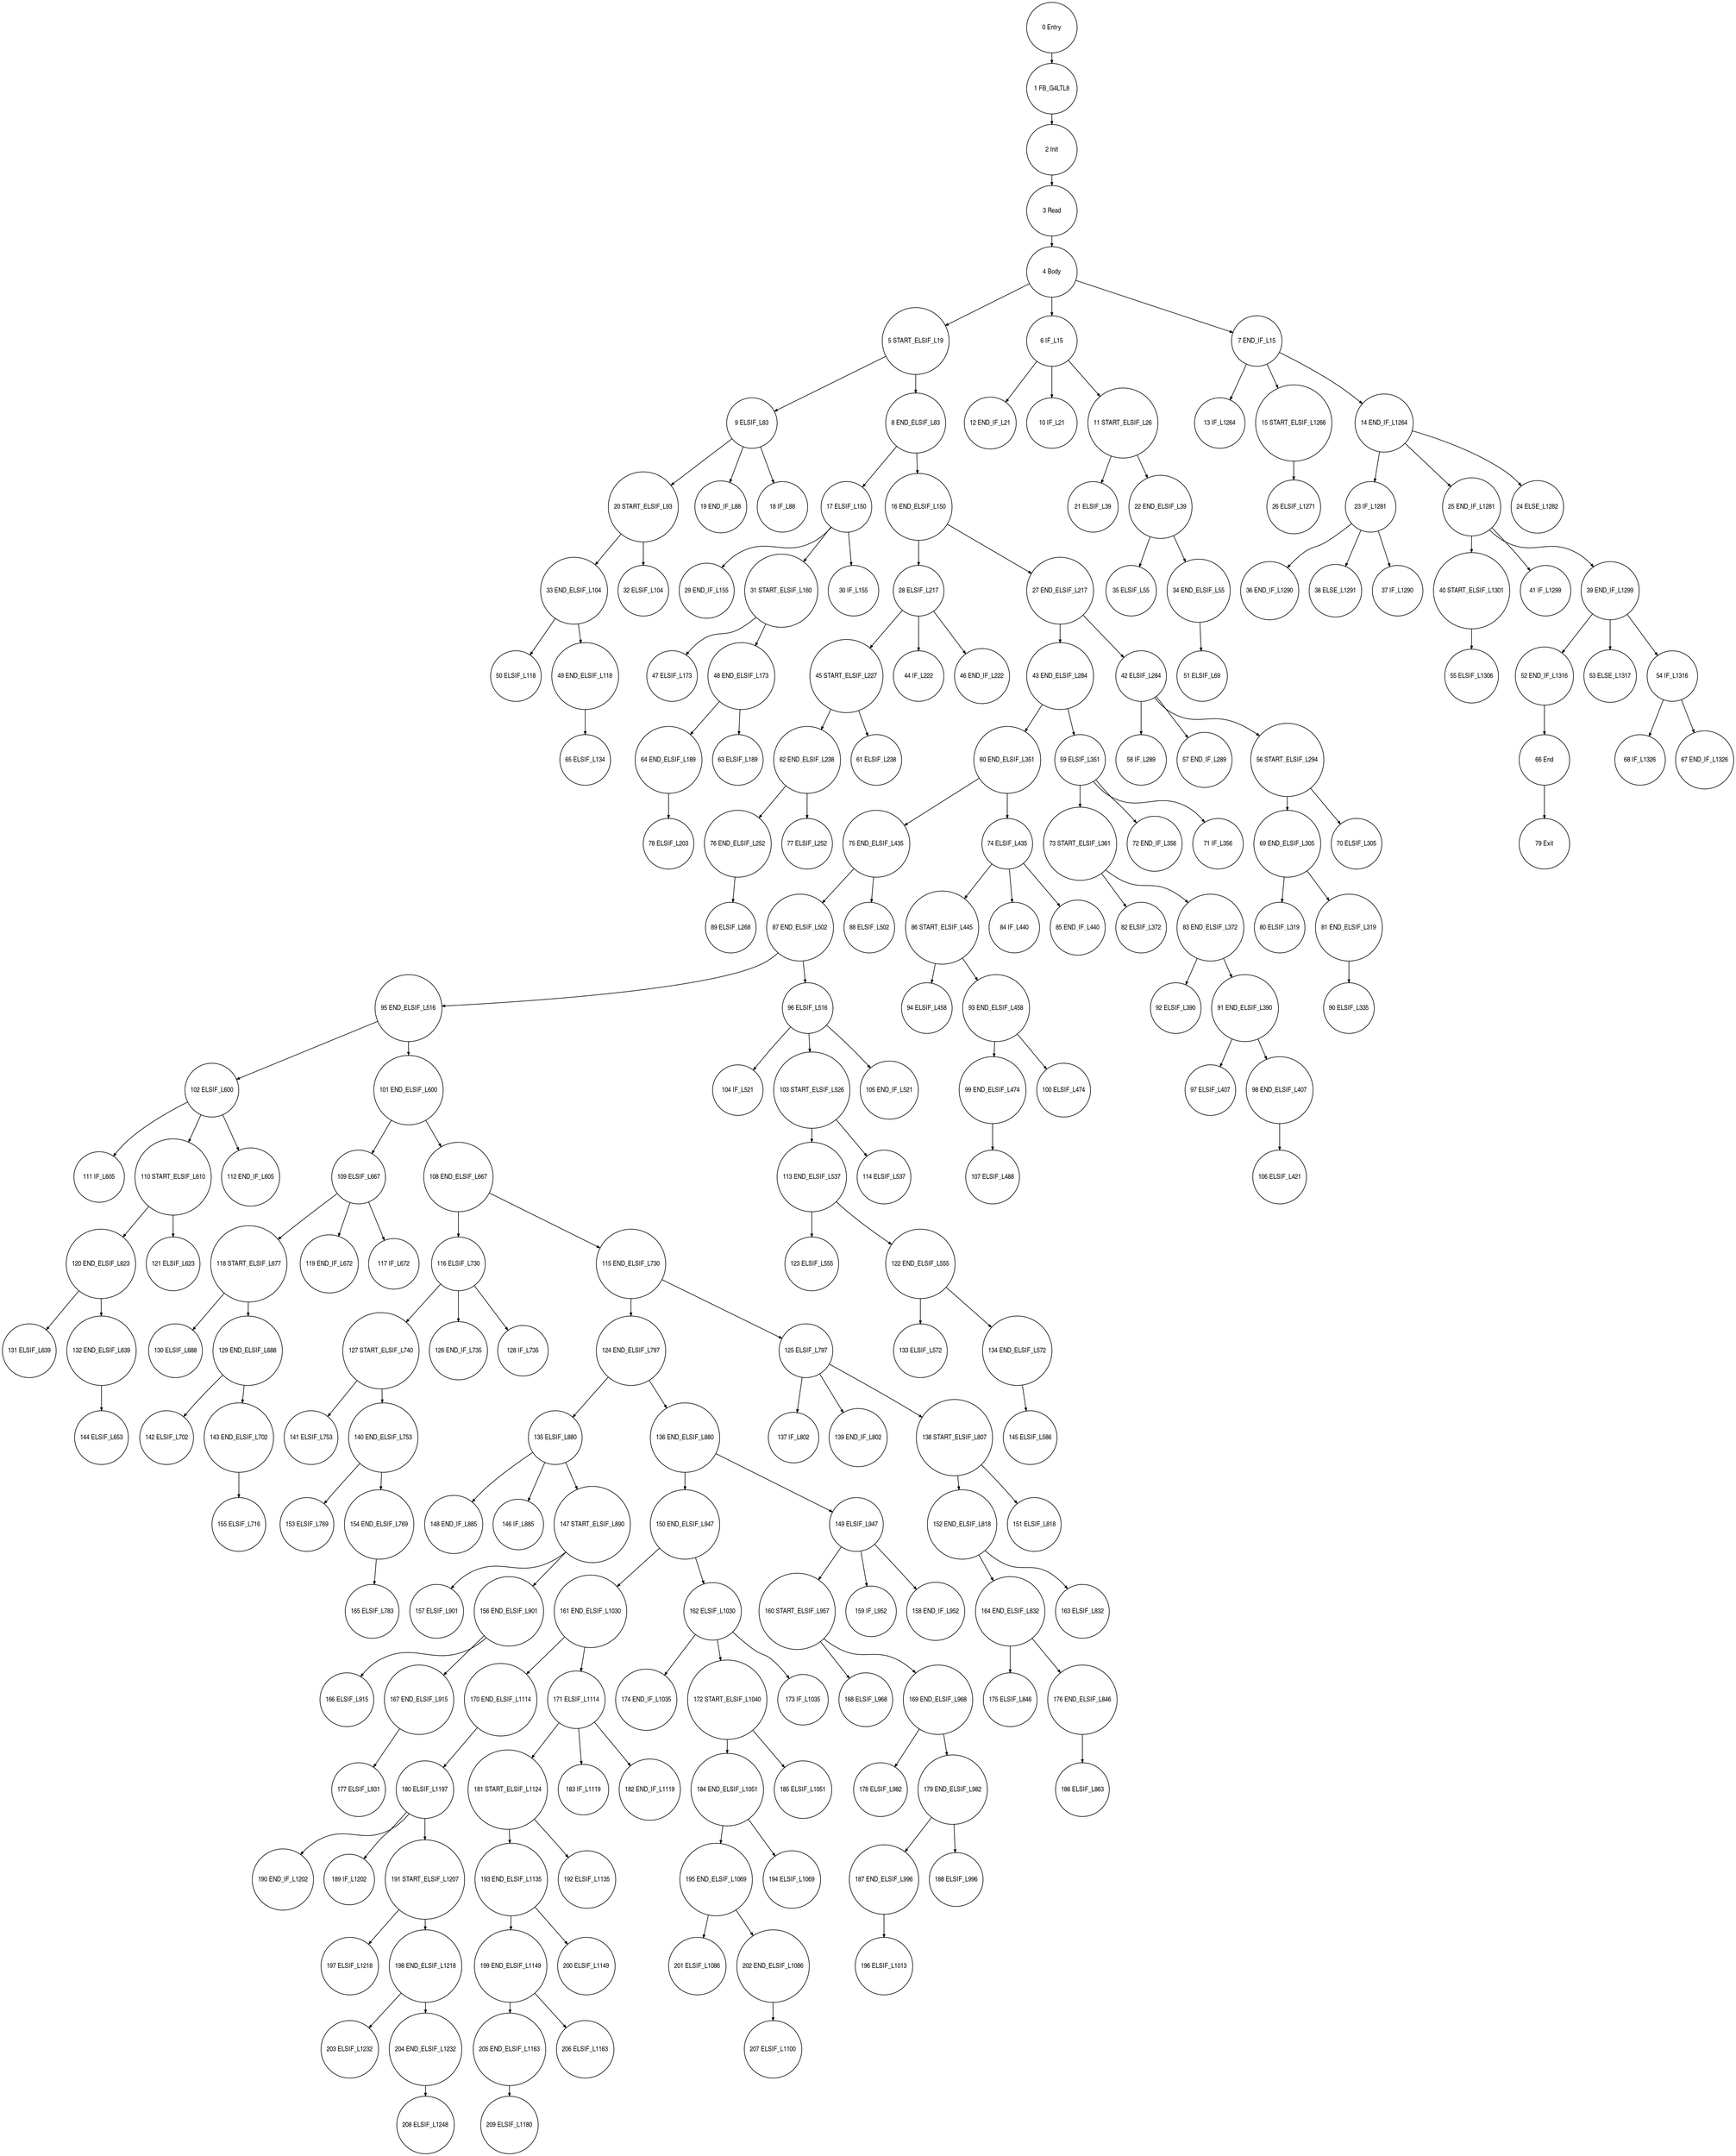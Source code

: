 digraph G {
  ranksep=.25;
  edge [arrowsize=.5]
  node [shape=circle, fontname="ArialNarrow",
        fontsize=12,  height=1.2];
  "174 END_IF_L1035"; "87 END_ELSIF_L502"; "97 ELSIF_L407"; "116 ELSIF_L730"; "13 IF_L1264"; "104 IF_L521"; "164 END_ELSIF_L832"; "155 ELSIF_L716"; "186 ELSIF_L863"; "12 END_IF_L21"; "133 ELSIF_L572"; "172 START_ELSIF_L1040"; "9 ELSIF_L83"; "86 START_ELSIF_L445"; "115 END_ELSIF_L730"; "181 START_ELSIF_L1124"; "131 ELSIF_L639"; "120 END_ELSIF_L623"; "73 START_ELSIF_L361"; "141 ELSIF_L753"; "170 END_ELSIF_L1114"; "84 IF_L440"; "175 ELSIF_L846"; "52 END_IF_L1316"; "161 END_ELSIF_L1030"; "10 IF_L21"; "137 IF_L802"; "201 ELSIF_L1086"; "160 START_ELSIF_L957"; "197 ELSIF_L1218"; "111 IF_L605"; "139 END_IF_L802"; "20 START_ELSIF_L93"; "124 END_ELSIF_L797"; "113 END_ELSIF_L537"; "21 ELSIF_L39"; "47 ELSIF_L173"; "28 ELSIF_L217"; "187 END_ELSIF_L996"; "5 START_ELSIF_L19"; "152 END_ELSIF_L818"; "94 ELSIF_L458"; "35 ELSIF_L55"; "40 START_ELSIF_L1301"; "78 ELSIF_L203"; "110 START_ELSIF_L610"; "41 IF_L1299"; "66 End"; "173 IF_L1035"; "45 START_ELSIF_L227"; "58 IF_L289"; "85 END_IF_L440"; "199 END_ELSIF_L1149"; "88 ELSIF_L502"; "209 ELSIF_L1180"; "69 END_ELSIF_L305"; "64 END_ELSIF_L189"; "184 END_ELSIF_L1051"; "89 ELSIF_L268"; "36 END_IF_L1290"; "6 IF_L15"; "178 ELSIF_L982"; "4 Body"; "57 END_IF_L289"; "148 END_IF_L885"; "171 ELSIF_L1114"; "196 ELSIF_L1013"; "118 START_ELSIF_L677"; "65 ELSIF_L134"; "193 END_ELSIF_L1135"; "123 ELSIF_L555"; "109 ELSIF_L667"; "48 END_ELSIF_L173"; "130 ELSIF_L688"; "195 END_ELSIF_L1069"; "127 START_ELSIF_L740"; "177 ELSIF_L931"; "23 IF_L1281"; "7 END_IF_L15"; "165 ELSIF_L783"; "80 ELSIF_L319"; "98 END_ELSIF_L407"; "102 ELSIF_L600"; "92 ELSIF_L390"; "159 IF_L952"; "125 ELSIF_L797"; "8 END_ELSIF_L83"; "185 ELSIF_L1051"; "53 ELSE_L1317"; "192 ELSIF_L1135"; "108 END_ELSIF_L667"; "44 IF_L222"; "34 END_ELSIF_L55"; "200 ELSIF_L1149"; "202 END_ELSIF_L1086"; "56 START_ELSIF_L294"; "63 ELSIF_L189"; "93 END_ELSIF_L458"; "99 END_ELSIF_L474"; "15 START_ELSIF_L1266"; "151 ELSIF_L818"; "62 END_ELSIF_L238"; "146 IF_L885"; "91 END_ELSIF_L390"; "79 Exit"; "194 ELSIF_L1069"; "29 END_IF_L155"; "114 ELSIF_L537"; "43 END_ELSIF_L284"; "100 ELSIF_L474"; "122 END_ELSIF_L555"; "90 ELSIF_L335"; "55 ELSIF_L1306"; "142 ELSIF_L702"; "107 ELSIF_L488"; "31 START_ELSIF_L160"; "144 ELSIF_L653"; "162 ELSIF_L1030"; "38 ELSE_L1291"; "26 ELSIF_L1271"; "179 END_ELSIF_L982"; "134 END_ELSIF_L572"; "68 IF_L1326"; "112 END_IF_L605"; "208 ELSIF_L1248"; "166 ELSIF_L915"; "168 ELSIF_L968"; "72 END_IF_L356"; "75 END_ELSIF_L435"; "153 ELSIF_L769"; "39 END_IF_L1299"; "14 END_IF_L1264"; "157 ELSIF_L901"; "50 ELSIF_L118"; "126 END_IF_L735"; "183 IF_L1119"; "95 END_ELSIF_L516"; "2 Init"; "203 ELSIF_L1232"; "27 END_ELSIF_L217"; "33 END_ELSIF_L104"; "81 END_ELSIF_L319"; "190 END_IF_L1202"; "25 END_IF_L1281"; "145 ELSIF_L586"; "3 Read"; "204 END_ELSIF_L1232"; "61 ELSIF_L238"; "143 END_ELSIF_L702"; "205 END_ELSIF_L1163"; "103 START_ELSIF_L526"; "167 END_ELSIF_L915"; "189 IF_L1202"; "70 ELSIF_L305"; "188 ELSIF_L996"; "54 IF_L1316"; "19 END_IF_L88"; "138 START_ELSIF_L807"; "119 END_IF_L672"; "207 ELSIF_L1100"; "32 ELSIF_L104"; "71 IF_L356"; "158 END_IF_L952"; "0 Entry"; "154 END_ELSIF_L769"; "1 FB_G4LTL8"; "135 ELSIF_L880"; "11 START_ELSIF_L26"; "74 ELSIF_L435"; "150 END_ELSIF_L947"; "182 END_IF_L1119"; "37 IF_L1290"; "60 END_ELSIF_L351"; "198 END_ELSIF_L1218"; "51 ELSIF_L69"; "128 IF_L735"; "22 END_ELSIF_L39"; "169 END_ELSIF_L968"; "82 ELSIF_L372"; "76 END_ELSIF_L252"; "105 END_IF_L521"; "117 IF_L672"; "140 END_ELSIF_L753"; "17 ELSIF_L150"; "149 ELSIF_L947"; "191 START_ELSIF_L1207"; "67 END_IF_L1326"; "101 END_ELSIF_L600"; "136 END_ELSIF_L880"; "121 ELSIF_L623"; "180 ELSIF_L1197"; "59 ELSIF_L351"; "96 ELSIF_L516"; "147 START_ELSIF_L890"; "206 ELSIF_L1163"; "83 END_ELSIF_L372"; "49 END_ELSIF_L118"; "77 ELSIF_L252"; "42 ELSIF_L284"; "176 END_ELSIF_L846"; "106 ELSIF_L421"; "24 ELSE_L1282"; "30 IF_L155"; "163 ELSIF_L832"; "129 END_ELSIF_L688"; "156 END_ELSIF_L901"; "46 END_IF_L222"; "16 END_ELSIF_L150"; "18 IF_L88"; "132 END_ELSIF_L639"; 
  "17 ELSIF_L150" -> "29 END_IF_L155";
  "17 ELSIF_L150" -> "30 IF_L155";
  "17 ELSIF_L150" -> "31 START_ELSIF_L160";
  "149 ELSIF_L947" -> "158 END_IF_L952";
  "149 ELSIF_L947" -> "159 IF_L952";
  "149 ELSIF_L947" -> "160 START_ELSIF_L957";
  "98 END_ELSIF_L407" -> "106 ELSIF_L421";
  "154 END_ELSIF_L769" -> "165 ELSIF_L783";
  "198 END_ELSIF_L1218" -> "203 ELSIF_L1232";
  "198 END_ELSIF_L1218" -> "204 END_ELSIF_L1232";
  "147 START_ELSIF_L890" -> "156 END_ELSIF_L901";
  "147 START_ELSIF_L890" -> "157 ELSIF_L901";
  "42 ELSIF_L284" -> "56 START_ELSIF_L294";
  "42 ELSIF_L284" -> "57 END_IF_L289";
  "42 ELSIF_L284" -> "58 IF_L289";
  "113 END_ELSIF_L537" -> "122 END_ELSIF_L555";
  "113 END_ELSIF_L537" -> "123 ELSIF_L555";
  "103 START_ELSIF_L526" -> "113 END_ELSIF_L537";
  "103 START_ELSIF_L526" -> "114 ELSIF_L537";
  "116 ELSIF_L730" -> "126 END_IF_L735";
  "116 ELSIF_L730" -> "127 START_ELSIF_L740";
  "116 ELSIF_L730" -> "128 IF_L735";
  "127 START_ELSIF_L740" -> "140 END_ELSIF_L753";
  "127 START_ELSIF_L740" -> "141 ELSIF_L753";
  "14 END_IF_L1264" -> "23 IF_L1281";
  "14 END_IF_L1264" -> "24 ELSE_L1282";
  "14 END_IF_L1264" -> "25 END_IF_L1281";
  "120 END_ELSIF_L623" -> "131 ELSIF_L639";
  "120 END_ELSIF_L623" -> "132 END_ELSIF_L639";
  "87 END_ELSIF_L502" -> "95 END_ELSIF_L516";
  "87 END_ELSIF_L502" -> "96 ELSIF_L516";
  "0 Entry" -> "1 FB_G4LTL8";
  "102 ELSIF_L600" -> "110 START_ELSIF_L610";
  "102 ELSIF_L600" -> "111 IF_L605";
  "102 ELSIF_L600" -> "112 END_IF_L605";
  "179 END_ELSIF_L982" -> "187 END_ELSIF_L996";
  "179 END_ELSIF_L982" -> "188 ELSIF_L996";
  "64 END_ELSIF_L189" -> "78 ELSIF_L203";
  "180 ELSIF_L1197" -> "189 IF_L1202";
  "180 ELSIF_L1197" -> "190 END_IF_L1202";
  "180 ELSIF_L1197" -> "191 START_ELSIF_L1207";
  "191 START_ELSIF_L1207" -> "197 ELSIF_L1218";
  "191 START_ELSIF_L1207" -> "198 END_ELSIF_L1218";
  "136 END_ELSIF_L880" -> "149 ELSIF_L947";
  "136 END_ELSIF_L880" -> "150 END_ELSIF_L947";
  "170 END_ELSIF_L1114" -> "180 ELSIF_L1197";
  "204 END_ELSIF_L1232" -> "208 ELSIF_L1248";
  "187 END_ELSIF_L996" -> "196 ELSIF_L1013";
  "140 END_ELSIF_L753" -> "153 ELSIF_L769";
  "140 END_ELSIF_L753" -> "154 END_ELSIF_L769";
  "1 FB_G4LTL8" -> "2 Init";
  "132 END_ELSIF_L639" -> "144 ELSIF_L653";
  "95 END_ELSIF_L516" -> "101 END_ELSIF_L600";
  "95 END_ELSIF_L516" -> "102 ELSIF_L600";
  "134 END_ELSIF_L572" -> "145 ELSIF_L586";
  "25 END_IF_L1281" -> "39 END_IF_L1299";
  "25 END_IF_L1281" -> "40 START_ELSIF_L1301";
  "25 END_IF_L1281" -> "41 IF_L1299";
  "86 START_ELSIF_L445" -> "93 END_ELSIF_L458";
  "86 START_ELSIF_L445" -> "94 ELSIF_L458";
  "59 ELSIF_L351" -> "71 IF_L356";
  "59 ELSIF_L351" -> "72 END_IF_L356";
  "59 ELSIF_L351" -> "73 START_ELSIF_L361";
  "202 END_ELSIF_L1086" -> "207 ELSIF_L1100";
  "129 END_ELSIF_L688" -> "142 ELSIF_L702";
  "129 END_ELSIF_L688" -> "143 END_ELSIF_L702";
  "40 START_ELSIF_L1301" -> "55 ELSIF_L1306";
  "39 END_IF_L1299" -> "52 END_IF_L1316";
  "39 END_IF_L1299" -> "53 ELSE_L1317";
  "39 END_IF_L1299" -> "54 IF_L1316";
  "27 END_ELSIF_L217" -> "42 ELSIF_L284";
  "27 END_ELSIF_L217" -> "43 END_ELSIF_L284";
  "93 END_ELSIF_L458" -> "99 END_ELSIF_L474";
  "93 END_ELSIF_L458" -> "100 ELSIF_L474";
  "66 End" -> "79 Exit";
  "5 START_ELSIF_L19" -> "8 END_ELSIF_L83";
  "5 START_ELSIF_L19" -> "9 ELSIF_L83";
  "69 END_ELSIF_L305" -> "80 ELSIF_L319";
  "69 END_ELSIF_L305" -> "81 END_ELSIF_L319";
  "108 END_ELSIF_L667" -> "115 END_ELSIF_L730";
  "108 END_ELSIF_L667" -> "116 ELSIF_L730";
  "11 START_ELSIF_L26" -> "21 ELSIF_L39";
  "11 START_ELSIF_L26" -> "22 END_ELSIF_L39";
  "8 END_ELSIF_L83" -> "16 END_ELSIF_L150";
  "8 END_ELSIF_L83" -> "17 ELSIF_L150";
  "118 START_ELSIF_L677" -> "129 END_ELSIF_L688";
  "118 START_ELSIF_L677" -> "130 ELSIF_L688";
  "75 END_ELSIF_L435" -> "87 END_ELSIF_L502";
  "75 END_ELSIF_L435" -> "88 ELSIF_L502";
  "124 END_ELSIF_L797" -> "135 ELSIF_L880";
  "124 END_ELSIF_L797" -> "136 END_ELSIF_L880";
  "122 END_ELSIF_L555" -> "133 ELSIF_L572";
  "122 END_ELSIF_L555" -> "134 END_ELSIF_L572";
  "54 IF_L1316" -> "67 END_IF_L1326";
  "54 IF_L1316" -> "68 IF_L1326";
  "81 END_ELSIF_L319" -> "90 ELSIF_L335";
  "73 START_ELSIF_L361" -> "82 ELSIF_L372";
  "73 START_ELSIF_L361" -> "83 END_ELSIF_L372";
  "23 IF_L1281" -> "36 END_IF_L1290";
  "23 IF_L1281" -> "37 IF_L1290";
  "23 IF_L1281" -> "38 ELSE_L1291";
  "125 ELSIF_L797" -> "137 IF_L802";
  "125 ELSIF_L797" -> "138 START_ELSIF_L807";
  "125 ELSIF_L797" -> "139 END_IF_L802";
  "76 END_ELSIF_L252" -> "89 ELSIF_L268";
  "83 END_ELSIF_L372" -> "91 END_ELSIF_L390";
  "83 END_ELSIF_L372" -> "92 ELSIF_L390";
  "205 END_ELSIF_L1163" -> "209 ELSIF_L1180";
  "2 Init" -> "3 Read";
  "109 ELSIF_L667" -> "117 IF_L672";
  "109 ELSIF_L667" -> "118 START_ELSIF_L677";
  "109 ELSIF_L667" -> "119 END_IF_L672";
  "34 END_ELSIF_L55" -> "51 ELSIF_L69";
  "7 END_IF_L15" -> "13 IF_L1264";
  "7 END_IF_L15" -> "14 END_IF_L1264";
  "7 END_IF_L15" -> "15 START_ELSIF_L1266";
  "184 END_ELSIF_L1051" -> "194 ELSIF_L1069";
  "184 END_ELSIF_L1051" -> "195 END_ELSIF_L1069";
  "138 START_ELSIF_L807" -> "151 ELSIF_L818";
  "138 START_ELSIF_L807" -> "152 END_ELSIF_L818";
  "74 ELSIF_L435" -> "84 IF_L440";
  "74 ELSIF_L435" -> "85 END_IF_L440";
  "74 ELSIF_L435" -> "86 START_ELSIF_L445";
  "9 ELSIF_L83" -> "18 IF_L88";
  "9 ELSIF_L83" -> "19 END_IF_L88";
  "9 ELSIF_L83" -> "20 START_ELSIF_L93";
  "152 END_ELSIF_L818" -> "163 ELSIF_L832";
  "152 END_ELSIF_L818" -> "164 END_ELSIF_L832";
  "99 END_ELSIF_L474" -> "107 ELSIF_L488";
  "60 END_ELSIF_L351" -> "74 ELSIF_L435";
  "60 END_ELSIF_L351" -> "75 END_ELSIF_L435";
  "195 END_ELSIF_L1069" -> "201 ELSIF_L1086";
  "195 END_ELSIF_L1069" -> "202 END_ELSIF_L1086";
  "45 START_ELSIF_L227" -> "61 ELSIF_L238";
  "45 START_ELSIF_L227" -> "62 END_ELSIF_L238";
  "33 END_ELSIF_L104" -> "49 END_ELSIF_L118";
  "33 END_ELSIF_L104" -> "50 ELSIF_L118";
  "171 ELSIF_L1114" -> "181 START_ELSIF_L1124";
  "171 ELSIF_L1114" -> "182 END_IF_L1119";
  "171 ELSIF_L1114" -> "183 IF_L1119";
  "172 START_ELSIF_L1040" -> "184 END_ELSIF_L1051";
  "172 START_ELSIF_L1040" -> "185 ELSIF_L1051";
  "156 END_ELSIF_L901" -> "166 ELSIF_L915";
  "156 END_ELSIF_L901" -> "167 END_ELSIF_L915";
  "22 END_ELSIF_L39" -> "34 END_ELSIF_L55";
  "22 END_ELSIF_L39" -> "35 ELSIF_L55";
  "49 END_ELSIF_L118" -> "65 ELSIF_L134";
  "62 END_ELSIF_L238" -> "76 END_ELSIF_L252";
  "62 END_ELSIF_L238" -> "77 ELSIF_L252";
  "28 ELSIF_L217" -> "44 IF_L222";
  "28 ELSIF_L217" -> "45 START_ELSIF_L227";
  "28 ELSIF_L217" -> "46 END_IF_L222";
  "52 END_IF_L1316" -> "66 End";
  "167 END_ELSIF_L915" -> "177 ELSIF_L931";
  "31 START_ELSIF_L160" -> "47 ELSIF_L173";
  "31 START_ELSIF_L160" -> "48 END_ELSIF_L173";
  "48 END_ELSIF_L173" -> "63 ELSIF_L189";
  "48 END_ELSIF_L173" -> "64 END_ELSIF_L189";
  "3 Read" -> "4 Body";
  "160 START_ELSIF_L957" -> "168 ELSIF_L968";
  "160 START_ELSIF_L957" -> "169 END_ELSIF_L968";
  "15 START_ELSIF_L1266" -> "26 ELSIF_L1271";
  "101 END_ELSIF_L600" -> "108 END_ELSIF_L667";
  "101 END_ELSIF_L600" -> "109 ELSIF_L667";
  "169 END_ELSIF_L968" -> "178 ELSIF_L982";
  "169 END_ELSIF_L968" -> "179 END_ELSIF_L982";
  "176 END_ELSIF_L846" -> "186 ELSIF_L863";
  "56 START_ELSIF_L294" -> "69 END_ELSIF_L305";
  "56 START_ELSIF_L294" -> "70 ELSIF_L305";
  "193 END_ELSIF_L1135" -> "199 END_ELSIF_L1149";
  "193 END_ELSIF_L1135" -> "200 ELSIF_L1149";
  "135 ELSIF_L880" -> "146 IF_L885";
  "135 ELSIF_L880" -> "147 START_ELSIF_L890";
  "135 ELSIF_L880" -> "148 END_IF_L885";
  "110 START_ELSIF_L610" -> "120 END_ELSIF_L623";
  "110 START_ELSIF_L610" -> "121 ELSIF_L623";
  "96 ELSIF_L516" -> "103 START_ELSIF_L526";
  "96 ELSIF_L516" -> "104 IF_L521";
  "96 ELSIF_L516" -> "105 END_IF_L521";
  "115 END_ELSIF_L730" -> "124 END_ELSIF_L797";
  "115 END_ELSIF_L730" -> "125 ELSIF_L797";
  "199 END_ELSIF_L1149" -> "205 END_ELSIF_L1163";
  "199 END_ELSIF_L1149" -> "206 ELSIF_L1163";
  "16 END_ELSIF_L150" -> "27 END_ELSIF_L217";
  "16 END_ELSIF_L150" -> "28 ELSIF_L217";
  "91 END_ELSIF_L390" -> "97 ELSIF_L407";
  "91 END_ELSIF_L390" -> "98 END_ELSIF_L407";
  "143 END_ELSIF_L702" -> "155 ELSIF_L716";
  "181 START_ELSIF_L1124" -> "192 ELSIF_L1135";
  "181 START_ELSIF_L1124" -> "193 END_ELSIF_L1135";
  "6 IF_L15" -> "10 IF_L21";
  "6 IF_L15" -> "11 START_ELSIF_L26";
  "6 IF_L15" -> "12 END_IF_L21";
  "162 ELSIF_L1030" -> "172 START_ELSIF_L1040";
  "162 ELSIF_L1030" -> "173 IF_L1035";
  "162 ELSIF_L1030" -> "174 END_IF_L1035";
  "150 END_ELSIF_L947" -> "161 END_ELSIF_L1030";
  "150 END_ELSIF_L947" -> "162 ELSIF_L1030";
  "4 Body" -> "5 START_ELSIF_L19";
  "4 Body" -> "6 IF_L15";
  "4 Body" -> "7 END_IF_L15";
  "43 END_ELSIF_L284" -> "59 ELSIF_L351";
  "43 END_ELSIF_L284" -> "60 END_ELSIF_L351";
  "161 END_ELSIF_L1030" -> "170 END_ELSIF_L1114";
  "161 END_ELSIF_L1030" -> "171 ELSIF_L1114";
  "164 END_ELSIF_L832" -> "175 ELSIF_L846";
  "164 END_ELSIF_L832" -> "176 END_ELSIF_L846";
  "20 START_ELSIF_L93" -> "32 ELSIF_L104";
  "20 START_ELSIF_L93" -> "33 END_ELSIF_L104";
}
